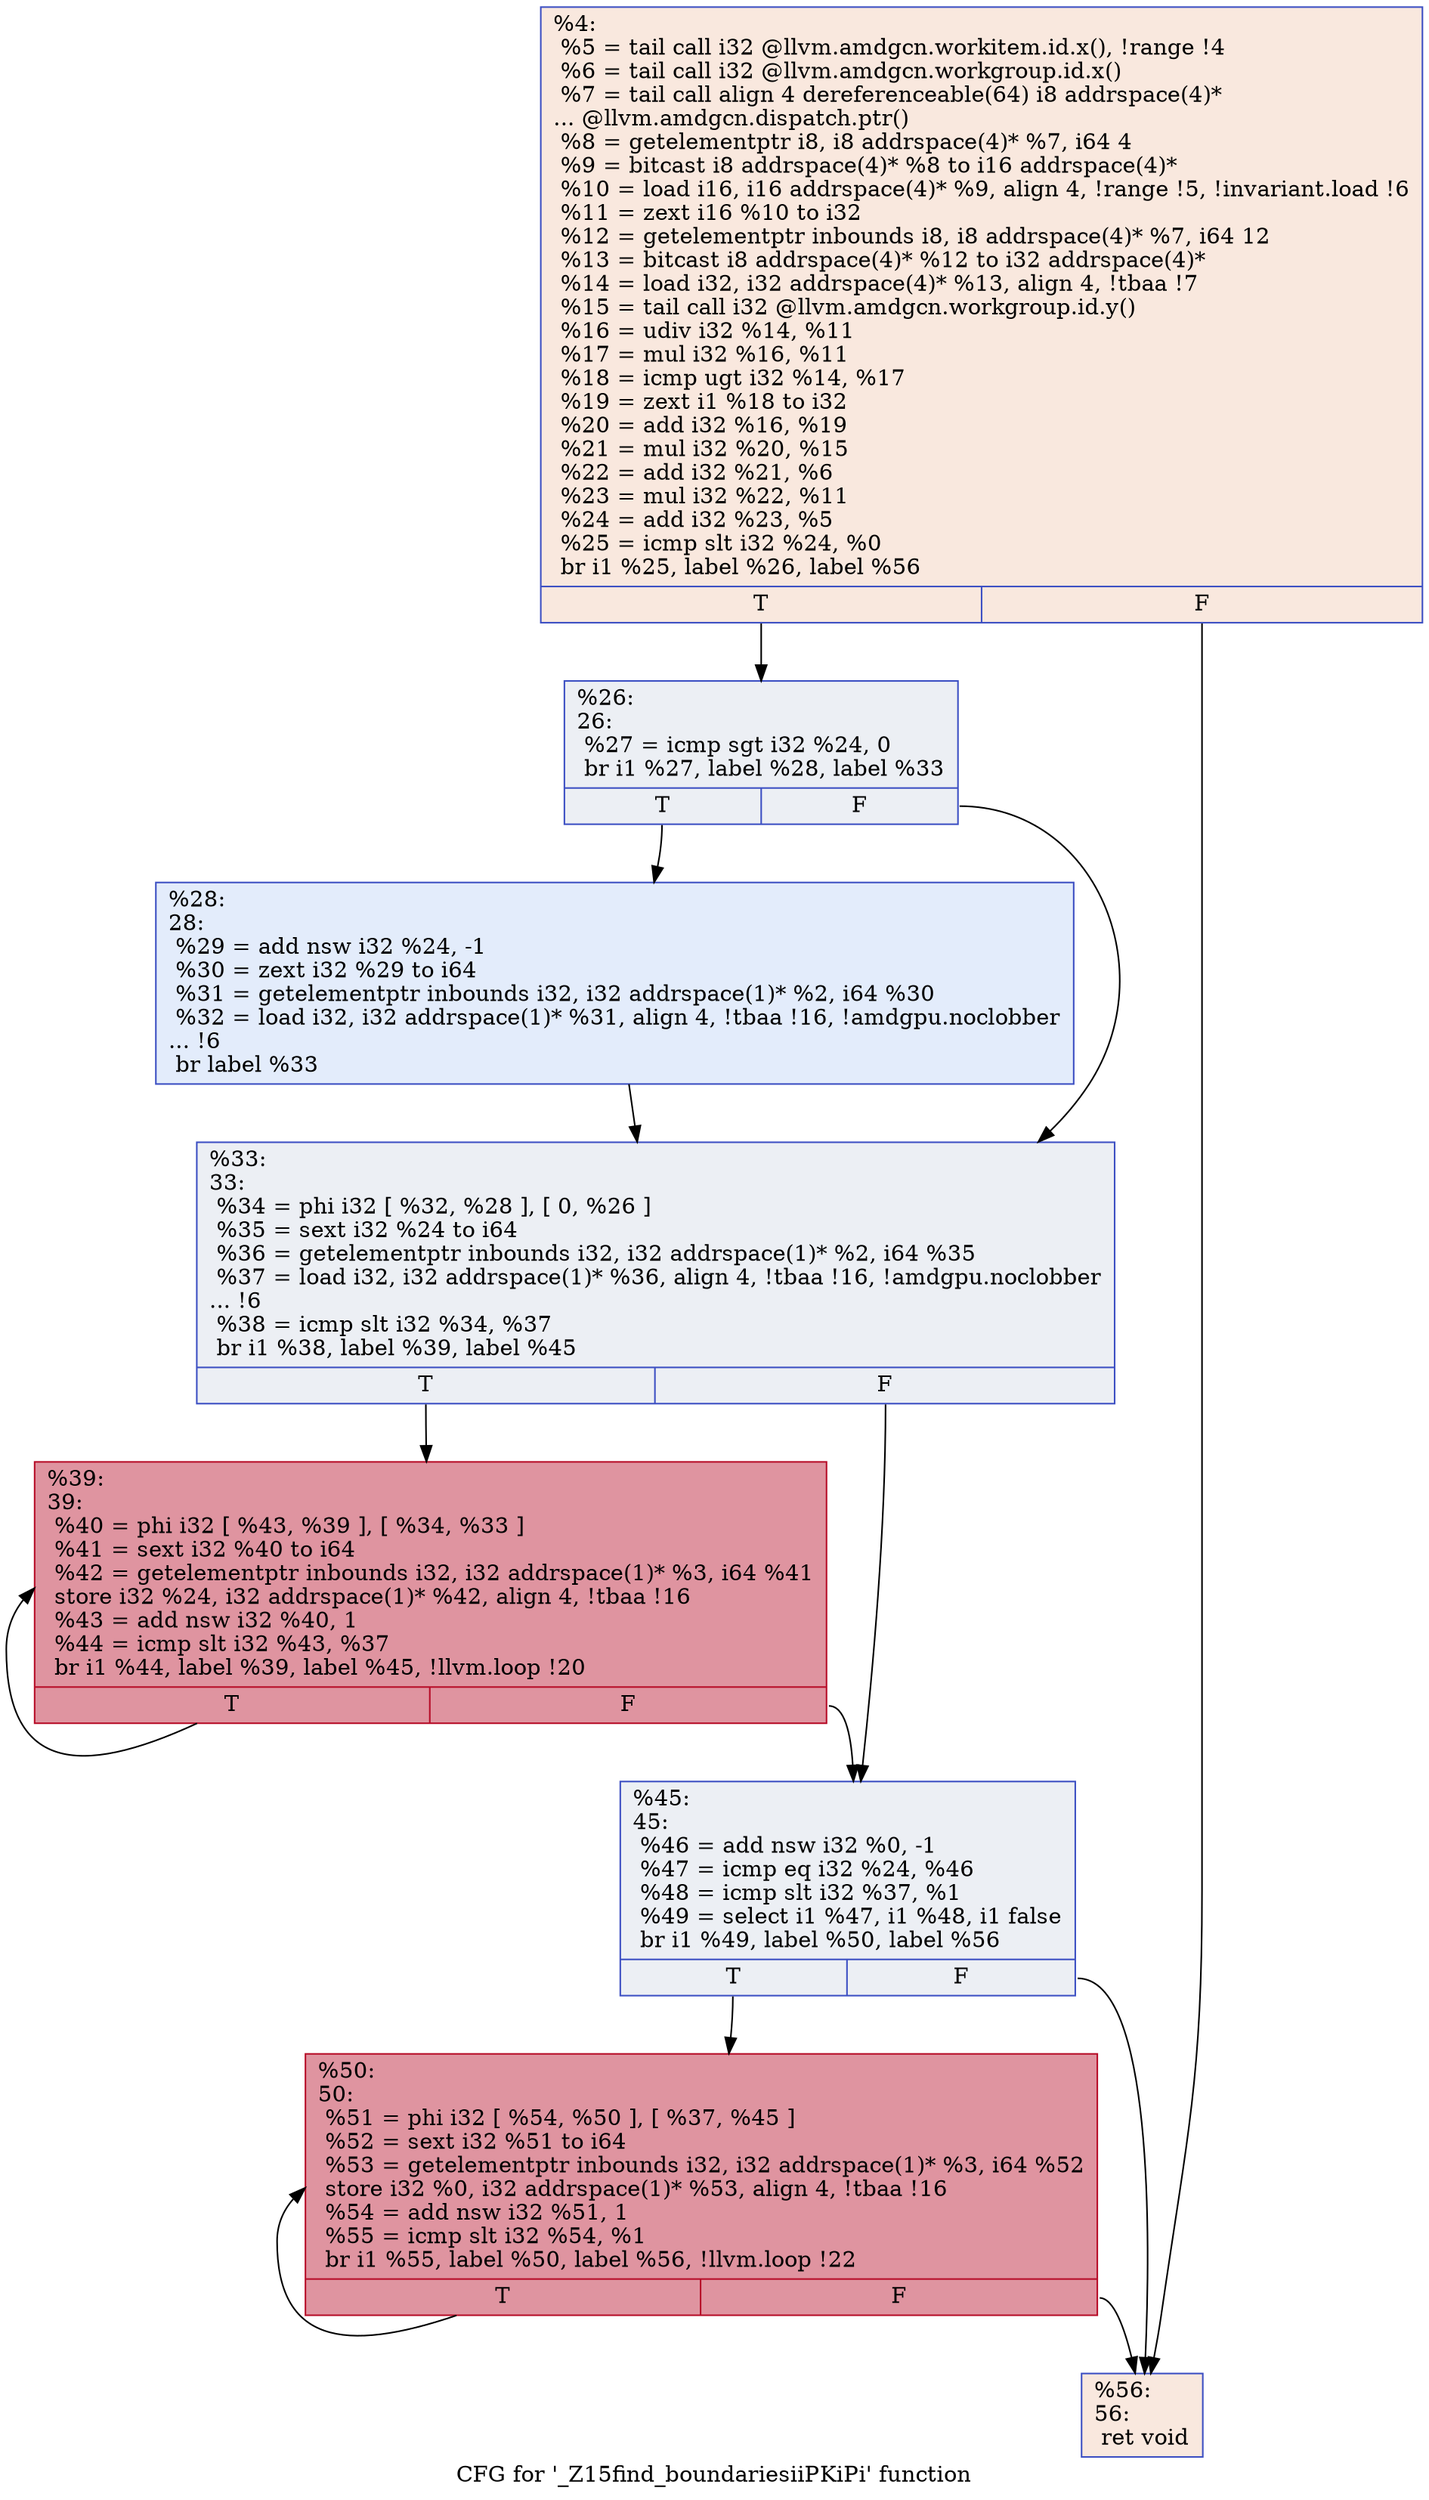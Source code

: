 digraph "CFG for '_Z15find_boundariesiiPKiPi' function" {
	label="CFG for '_Z15find_boundariesiiPKiPi' function";

	Node0x475f9c0 [shape=record,color="#3d50c3ff", style=filled, fillcolor="#f2cab570",label="{%4:\l  %5 = tail call i32 @llvm.amdgcn.workitem.id.x(), !range !4\l  %6 = tail call i32 @llvm.amdgcn.workgroup.id.x()\l  %7 = tail call align 4 dereferenceable(64) i8 addrspace(4)*\l... @llvm.amdgcn.dispatch.ptr()\l  %8 = getelementptr i8, i8 addrspace(4)* %7, i64 4\l  %9 = bitcast i8 addrspace(4)* %8 to i16 addrspace(4)*\l  %10 = load i16, i16 addrspace(4)* %9, align 4, !range !5, !invariant.load !6\l  %11 = zext i16 %10 to i32\l  %12 = getelementptr inbounds i8, i8 addrspace(4)* %7, i64 12\l  %13 = bitcast i8 addrspace(4)* %12 to i32 addrspace(4)*\l  %14 = load i32, i32 addrspace(4)* %13, align 4, !tbaa !7\l  %15 = tail call i32 @llvm.amdgcn.workgroup.id.y()\l  %16 = udiv i32 %14, %11\l  %17 = mul i32 %16, %11\l  %18 = icmp ugt i32 %14, %17\l  %19 = zext i1 %18 to i32\l  %20 = add i32 %16, %19\l  %21 = mul i32 %20, %15\l  %22 = add i32 %21, %6\l  %23 = mul i32 %22, %11\l  %24 = add i32 %23, %5\l  %25 = icmp slt i32 %24, %0\l  br i1 %25, label %26, label %56\l|{<s0>T|<s1>F}}"];
	Node0x475f9c0:s0 -> Node0x47621e0;
	Node0x475f9c0:s1 -> Node0x4762270;
	Node0x47621e0 [shape=record,color="#3d50c3ff", style=filled, fillcolor="#d4dbe670",label="{%26:\l26:                                               \l  %27 = icmp sgt i32 %24, 0\l  br i1 %27, label %28, label %33\l|{<s0>T|<s1>F}}"];
	Node0x47621e0:s0 -> Node0x4762440;
	Node0x47621e0:s1 -> Node0x4762490;
	Node0x4762440 [shape=record,color="#3d50c3ff", style=filled, fillcolor="#bfd3f670",label="{%28:\l28:                                               \l  %29 = add nsw i32 %24, -1\l  %30 = zext i32 %29 to i64\l  %31 = getelementptr inbounds i32, i32 addrspace(1)* %2, i64 %30\l  %32 = load i32, i32 addrspace(1)* %31, align 4, !tbaa !16, !amdgpu.noclobber\l... !6\l  br label %33\l}"];
	Node0x4762440 -> Node0x4762490;
	Node0x4762490 [shape=record,color="#3d50c3ff", style=filled, fillcolor="#d4dbe670",label="{%33:\l33:                                               \l  %34 = phi i32 [ %32, %28 ], [ 0, %26 ]\l  %35 = sext i32 %24 to i64\l  %36 = getelementptr inbounds i32, i32 addrspace(1)* %2, i64 %35\l  %37 = load i32, i32 addrspace(1)* %36, align 4, !tbaa !16, !amdgpu.noclobber\l... !6\l  %38 = icmp slt i32 %34, %37\l  br i1 %38, label %39, label %45\l|{<s0>T|<s1>F}}"];
	Node0x4762490:s0 -> Node0x4761d30;
	Node0x4762490:s1 -> Node0x4763ad0;
	Node0x4761d30 [shape=record,color="#b70d28ff", style=filled, fillcolor="#b70d2870",label="{%39:\l39:                                               \l  %40 = phi i32 [ %43, %39 ], [ %34, %33 ]\l  %41 = sext i32 %40 to i64\l  %42 = getelementptr inbounds i32, i32 addrspace(1)* %3, i64 %41\l  store i32 %24, i32 addrspace(1)* %42, align 4, !tbaa !16\l  %43 = add nsw i32 %40, 1\l  %44 = icmp slt i32 %43, %37\l  br i1 %44, label %39, label %45, !llvm.loop !20\l|{<s0>T|<s1>F}}"];
	Node0x4761d30:s0 -> Node0x4761d30;
	Node0x4761d30:s1 -> Node0x4763ad0;
	Node0x4763ad0 [shape=record,color="#3d50c3ff", style=filled, fillcolor="#d4dbe670",label="{%45:\l45:                                               \l  %46 = add nsw i32 %0, -1\l  %47 = icmp eq i32 %24, %46\l  %48 = icmp slt i32 %37, %1\l  %49 = select i1 %47, i1 %48, i1 false\l  br i1 %49, label %50, label %56\l|{<s0>T|<s1>F}}"];
	Node0x4763ad0:s0 -> Node0x47643c0;
	Node0x4763ad0:s1 -> Node0x4762270;
	Node0x47643c0 [shape=record,color="#b70d28ff", style=filled, fillcolor="#b70d2870",label="{%50:\l50:                                               \l  %51 = phi i32 [ %54, %50 ], [ %37, %45 ]\l  %52 = sext i32 %51 to i64\l  %53 = getelementptr inbounds i32, i32 addrspace(1)* %3, i64 %52\l  store i32 %0, i32 addrspace(1)* %53, align 4, !tbaa !16\l  %54 = add nsw i32 %51, 1\l  %55 = icmp slt i32 %54, %1\l  br i1 %55, label %50, label %56, !llvm.loop !22\l|{<s0>T|<s1>F}}"];
	Node0x47643c0:s0 -> Node0x47643c0;
	Node0x47643c0:s1 -> Node0x4762270;
	Node0x4762270 [shape=record,color="#3d50c3ff", style=filled, fillcolor="#f2cab570",label="{%56:\l56:                                               \l  ret void\l}"];
}
